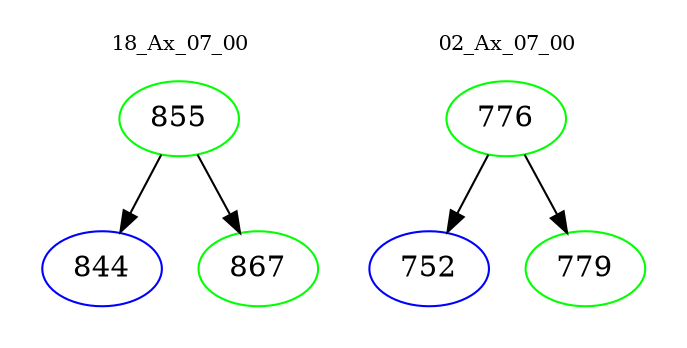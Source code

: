digraph{
subgraph cluster_0 {
color = white
label = "18_Ax_07_00";
fontsize=10;
T0_855 [label="855", color="green"]
T0_855 -> T0_844 [color="black"]
T0_844 [label="844", color="blue"]
T0_855 -> T0_867 [color="black"]
T0_867 [label="867", color="green"]
}
subgraph cluster_1 {
color = white
label = "02_Ax_07_00";
fontsize=10;
T1_776 [label="776", color="green"]
T1_776 -> T1_752 [color="black"]
T1_752 [label="752", color="blue"]
T1_776 -> T1_779 [color="black"]
T1_779 [label="779", color="green"]
}
}
